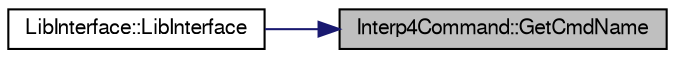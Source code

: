 digraph "Interp4Command::GetCmdName"
{
 // LATEX_PDF_SIZE
  edge [fontname="FreeSans",fontsize="10",labelfontname="FreeSans",labelfontsize="10"];
  node [fontname="FreeSans",fontsize="10",shape=record];
  rankdir="RL";
  Node1 [label="Interp4Command::GetCmdName",height=0.2,width=0.4,color="black", fillcolor="grey75", style="filled", fontcolor="black",tooltip="Wyświetla nazwę polecenia."];
  Node1 -> Node2 [dir="back",color="midnightblue",fontsize="10",style="solid",fontname="FreeSans"];
  Node2 [label="LibInterface::LibInterface",height=0.2,width=0.4,color="black", fillcolor="white", style="filled",URL="$classLibInterface.html#a37f10af6076739ca910e9acc4e8b48ca",tooltip="Konstruktor obiektu klasy."];
}
